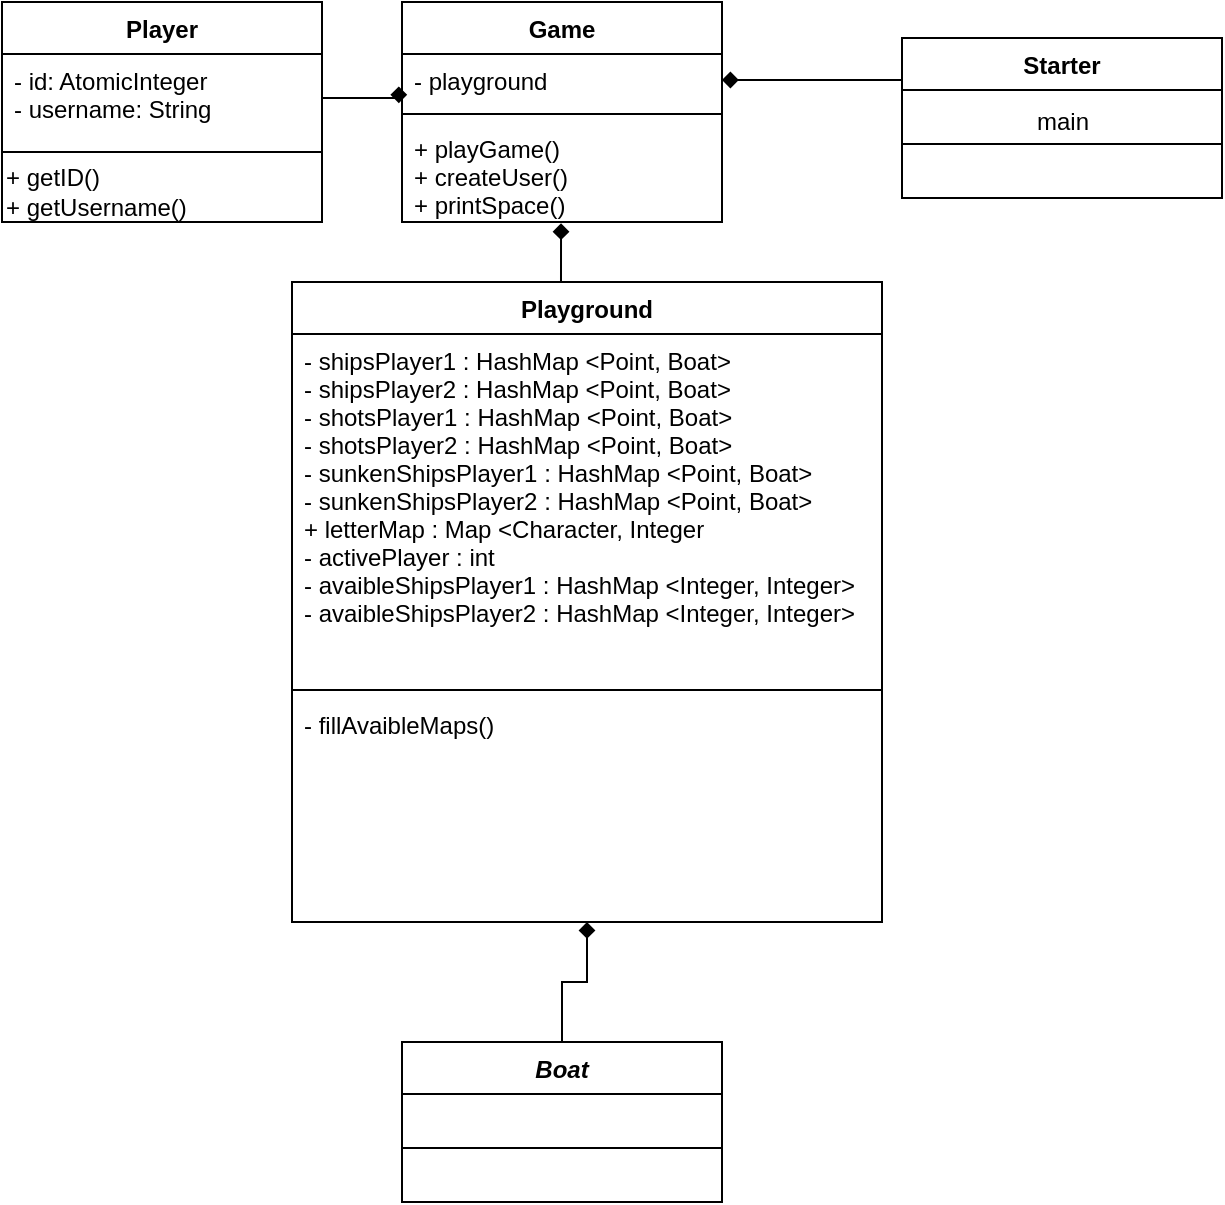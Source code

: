 <mxfile version="13.7.9" type="device"><diagram id="SMoN54StyOC6CohCTMEU" name="Seite-1"><mxGraphModel dx="1024" dy="632" grid="1" gridSize="10" guides="1" tooltips="1" connect="1" arrows="1" fold="1" page="1" pageScale="1" pageWidth="827" pageHeight="1169" math="0" shadow="0"><root><mxCell id="0"/><mxCell id="1" parent="0"/><mxCell id="PcL3T9a1nVG87BTsiWnK-43" style="edgeStyle=orthogonalEdgeStyle;rounded=0;orthogonalLoop=1;jettySize=auto;html=1;exitX=0.5;exitY=0;exitDx=0;exitDy=0;endArrow=diamond;endFill=1;entryX=0.497;entryY=1.013;entryDx=0;entryDy=0;entryPerimeter=0;" parent="1" source="PcL3T9a1nVG87BTsiWnK-5" target="PcL3T9a1nVG87BTsiWnK-4" edge="1"><mxGeometry relative="1" as="geometry"><mxPoint x="330" y="330" as="targetPoint"/></mxGeometry></mxCell><mxCell id="PcL3T9a1nVG87BTsiWnK-1" value="Game" style="swimlane;fontStyle=1;align=center;verticalAlign=top;childLayout=stackLayout;horizontal=1;startSize=26;horizontalStack=0;resizeParent=1;resizeParentMax=0;resizeLast=0;collapsible=1;marginBottom=0;" parent="1" vertex="1"><mxGeometry x="270" y="230" width="160" height="110" as="geometry"/></mxCell><mxCell id="PcL3T9a1nVG87BTsiWnK-2" value="- playground" style="text;strokeColor=none;fillColor=none;align=left;verticalAlign=top;spacingLeft=4;spacingRight=4;overflow=hidden;rotatable=0;points=[[0,0.5],[1,0.5]];portConstraint=eastwest;" parent="PcL3T9a1nVG87BTsiWnK-1" vertex="1"><mxGeometry y="26" width="160" height="26" as="geometry"/></mxCell><mxCell id="PcL3T9a1nVG87BTsiWnK-3" value="" style="line;strokeWidth=1;fillColor=none;align=left;verticalAlign=middle;spacingTop=-1;spacingLeft=3;spacingRight=3;rotatable=0;labelPosition=right;points=[];portConstraint=eastwest;" parent="PcL3T9a1nVG87BTsiWnK-1" vertex="1"><mxGeometry y="52" width="160" height="8" as="geometry"/></mxCell><mxCell id="PcL3T9a1nVG87BTsiWnK-4" value="+ playGame()&#10;+ createUser()&#10;+ printSpace()" style="text;strokeColor=none;fillColor=none;align=left;verticalAlign=top;spacingLeft=4;spacingRight=4;overflow=hidden;rotatable=0;points=[[0,0.5],[1,0.5]];portConstraint=eastwest;" parent="PcL3T9a1nVG87BTsiWnK-1" vertex="1"><mxGeometry y="60" width="160" height="50" as="geometry"/></mxCell><mxCell id="PcL3T9a1nVG87BTsiWnK-9" value="Player" style="swimlane;fontStyle=1;align=center;verticalAlign=top;childLayout=stackLayout;horizontal=1;startSize=26;horizontalStack=0;resizeParent=1;resizeParentMax=0;resizeLast=0;collapsible=1;marginBottom=0;" parent="1" vertex="1"><mxGeometry x="70" y="230" width="160" height="110" as="geometry"/></mxCell><mxCell id="PcL3T9a1nVG87BTsiWnK-10" value="- id: AtomicInteger&#10;- username: String&#10;" style="text;strokeColor=none;fillColor=none;align=left;verticalAlign=top;spacingLeft=4;spacingRight=4;overflow=hidden;rotatable=0;points=[[0,0.5],[1,0.5]];portConstraint=eastwest;" parent="PcL3T9a1nVG87BTsiWnK-9" vertex="1"><mxGeometry y="26" width="160" height="44" as="geometry"/></mxCell><mxCell id="PcL3T9a1nVG87BTsiWnK-11" value="" style="line;strokeWidth=1;fillColor=none;align=left;verticalAlign=middle;spacingTop=-1;spacingLeft=3;spacingRight=3;rotatable=0;labelPosition=right;points=[];portConstraint=eastwest;" parent="PcL3T9a1nVG87BTsiWnK-9" vertex="1"><mxGeometry y="70" width="160" height="10" as="geometry"/></mxCell><mxCell id="DYjth2M6s-42CLjbaeB7-2" value="&lt;span&gt;+ getID()&lt;/span&gt;&lt;br style=&quot;padding: 0px ; margin: 0px&quot;&gt;&lt;span&gt;+ getUsername()&lt;/span&gt;" style="text;html=1;align=left;verticalAlign=middle;resizable=0;points=[];autosize=1;" vertex="1" parent="PcL3T9a1nVG87BTsiWnK-9"><mxGeometry y="80" width="160" height="30" as="geometry"/></mxCell><mxCell id="PcL3T9a1nVG87BTsiWnK-44" style="edgeStyle=orthogonalEdgeStyle;rounded=0;orthogonalLoop=1;jettySize=auto;html=1;exitX=0.5;exitY=0;exitDx=0;exitDy=0;entryX=0.5;entryY=1;entryDx=0;entryDy=0;endArrow=diamond;endFill=1;" parent="1" source="PcL3T9a1nVG87BTsiWnK-13" target="PcL3T9a1nVG87BTsiWnK-5" edge="1"><mxGeometry relative="1" as="geometry"/></mxCell><mxCell id="PcL3T9a1nVG87BTsiWnK-45" style="edgeStyle=orthogonalEdgeStyle;rounded=0;orthogonalLoop=1;jettySize=auto;html=1;exitX=1;exitY=0.5;exitDx=0;exitDy=0;entryX=-0.01;entryY=0.947;entryDx=0;entryDy=0;entryPerimeter=0;endArrow=diamond;endFill=1;" parent="1" source="PcL3T9a1nVG87BTsiWnK-10" target="PcL3T9a1nVG87BTsiWnK-2" edge="1"><mxGeometry relative="1" as="geometry"/></mxCell><mxCell id="PcL3T9a1nVG87BTsiWnK-50" style="edgeStyle=orthogonalEdgeStyle;rounded=0;orthogonalLoop=1;jettySize=auto;html=1;exitX=0;exitY=1;exitDx=0;exitDy=0;entryX=1;entryY=0.5;entryDx=0;entryDy=0;endArrow=diamond;endFill=1;" parent="1" source="PcL3T9a1nVG87BTsiWnK-46" target="PcL3T9a1nVG87BTsiWnK-2" edge="1"><mxGeometry relative="1" as="geometry"><Array as="points"><mxPoint x="520" y="269"/></Array></mxGeometry></mxCell><mxCell id="PcL3T9a1nVG87BTsiWnK-46" value="Starter" style="swimlane;fontStyle=1;align=center;verticalAlign=top;childLayout=stackLayout;horizontal=1;startSize=26;horizontalStack=0;resizeParent=1;resizeParentMax=0;resizeLast=0;collapsible=1;marginBottom=0;" parent="1" vertex="1"><mxGeometry x="520" y="248" width="160" height="80" as="geometry"/></mxCell><mxCell id="PcL3T9a1nVG87BTsiWnK-48" value="" style="line;strokeWidth=1;fillColor=none;align=left;verticalAlign=middle;spacingTop=-1;spacingLeft=3;spacingRight=3;rotatable=0;labelPosition=right;points=[];portConstraint=eastwest;" parent="PcL3T9a1nVG87BTsiWnK-46" vertex="1"><mxGeometry y="26" width="160" height="54" as="geometry"/></mxCell><mxCell id="PcL3T9a1nVG87BTsiWnK-5" value="Playground" style="swimlane;fontStyle=1;align=center;verticalAlign=top;childLayout=stackLayout;horizontal=1;startSize=26;horizontalStack=0;resizeParent=1;resizeParentMax=0;resizeLast=0;collapsible=1;marginBottom=0;" parent="1" vertex="1"><mxGeometry x="215" y="370" width="295" height="320" as="geometry"/></mxCell><mxCell id="PcL3T9a1nVG87BTsiWnK-6" value="- shipsPlayer1 : HashMap &lt;Point, Boat&gt;&#10;- shipsPlayer2 : HashMap &lt;Point, Boat&gt;&#10;- shotsPlayer1 : HashMap &lt;Point, Boat&gt;&#10;- shotsPlayer2 : HashMap &lt;Point, Boat&gt;&#10;- sunkenShipsPlayer1 : HashMap &lt;Point, Boat&gt;&#10;- sunkenShipsPlayer2 : HashMap &lt;Point, Boat&gt;&#10;+ letterMap : Map &lt;Character, Integer&#10;- activePlayer : int&#10;- avaibleShipsPlayer1 : HashMap &lt;Integer, Integer&gt;&#10;- avaibleShipsPlayer2 : HashMap &lt;Integer, Integer&gt;" style="text;strokeColor=none;fillColor=none;align=left;verticalAlign=top;spacingLeft=4;spacingRight=4;overflow=hidden;rotatable=0;points=[[0,0.5],[1,0.5]];portConstraint=eastwest;" parent="PcL3T9a1nVG87BTsiWnK-5" vertex="1"><mxGeometry y="26" width="295" height="174" as="geometry"/></mxCell><mxCell id="PcL3T9a1nVG87BTsiWnK-7" value="" style="line;strokeWidth=1;fillColor=none;align=left;verticalAlign=middle;spacingTop=-1;spacingLeft=3;spacingRight=3;rotatable=0;labelPosition=right;points=[];portConstraint=eastwest;" parent="PcL3T9a1nVG87BTsiWnK-5" vertex="1"><mxGeometry y="200" width="295" height="8" as="geometry"/></mxCell><mxCell id="PcL3T9a1nVG87BTsiWnK-8" value="- fillAvaibleMaps()" style="text;strokeColor=none;fillColor=none;align=left;verticalAlign=top;spacingLeft=4;spacingRight=4;overflow=hidden;rotatable=0;points=[[0,0.5],[1,0.5]];portConstraint=eastwest;" parent="PcL3T9a1nVG87BTsiWnK-5" vertex="1"><mxGeometry y="208" width="295" height="112" as="geometry"/></mxCell><mxCell id="DYjth2M6s-42CLjbaeB7-1" value="main" style="text;html=1;align=center;verticalAlign=middle;resizable=0;points=[];autosize=1;" vertex="1" parent="1"><mxGeometry x="580" y="280" width="40" height="20" as="geometry"/></mxCell><mxCell id="PcL3T9a1nVG87BTsiWnK-13" value="Boat" style="swimlane;fontStyle=3;align=center;verticalAlign=top;childLayout=stackLayout;horizontal=1;startSize=26;horizontalStack=0;resizeParent=1;resizeParentMax=0;resizeLast=0;collapsible=1;marginBottom=0;" parent="1" vertex="1"><mxGeometry x="270" y="750" width="160" height="80" as="geometry"/></mxCell><mxCell id="PcL3T9a1nVG87BTsiWnK-15" value="" style="line;strokeWidth=1;fillColor=none;align=left;verticalAlign=middle;spacingTop=-1;spacingLeft=3;spacingRight=3;rotatable=0;labelPosition=right;points=[];portConstraint=eastwest;" parent="PcL3T9a1nVG87BTsiWnK-13" vertex="1"><mxGeometry y="26" width="160" height="54" as="geometry"/></mxCell></root></mxGraphModel></diagram></mxfile>